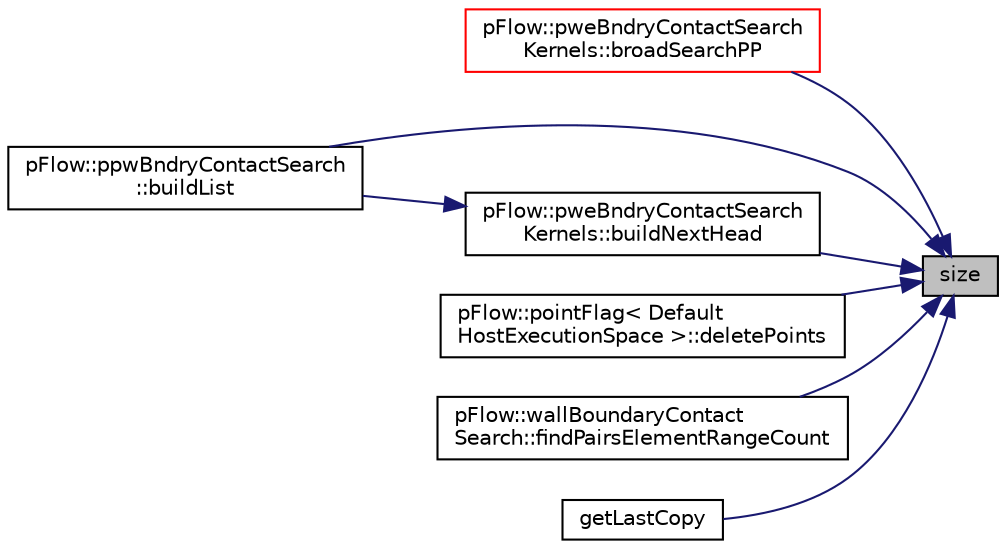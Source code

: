 digraph "size"
{
 // LATEX_PDF_SIZE
  edge [fontname="Helvetica",fontsize="10",labelfontname="Helvetica",labelfontsize="10"];
  node [fontname="Helvetica",fontsize="10",shape=record];
  rankdir="RL";
  Node1 [label="size",height=0.2,width=0.4,color="black", fillcolor="grey75", style="filled", fontcolor="black",tooltip=" "];
  Node1 -> Node2 [dir="back",color="midnightblue",fontsize="10",style="solid",fontname="Helvetica"];
  Node2 [label="pFlow::pweBndryContactSearch\lKernels::broadSearchPP",height=0.2,width=0.4,color="red", fillcolor="white", style="filled",URL="$namespacepFlow_1_1pweBndryContactSearchKernels.html#a068eb715735b6917ca9677c72899d182",tooltip=" "];
  Node1 -> Node4 [dir="back",color="midnightblue",fontsize="10",style="solid",fontname="Helvetica"];
  Node4 [label="pFlow::ppwBndryContactSearch\l::buildList",height=0.2,width=0.4,color="black", fillcolor="white", style="filled",URL="$classpFlow_1_1ppwBndryContactSearch.html#a6bc8b87d7b6f1107c9a6a8e1144c5d57",tooltip=" "];
  Node1 -> Node5 [dir="back",color="midnightblue",fontsize="10",style="solid",fontname="Helvetica"];
  Node5 [label="pFlow::pweBndryContactSearch\lKernels::buildNextHead",height=0.2,width=0.4,color="black", fillcolor="white", style="filled",URL="$namespacepFlow_1_1pweBndryContactSearchKernels.html#a4c6af89412ee80a1b3e4ef8f2d786d5b",tooltip=" "];
  Node5 -> Node4 [dir="back",color="midnightblue",fontsize="10",style="solid",fontname="Helvetica"];
  Node1 -> Node6 [dir="back",color="midnightblue",fontsize="10",style="solid",fontname="Helvetica"];
  Node6 [label="pFlow::pointFlag\< Default\lHostExecutionSpace \>::deletePoints",height=0.2,width=0.4,color="black", fillcolor="white", style="filled",URL="$classpFlow_1_1pointFlag.html#ad47bdecff66912192a37821c6b1d5977",tooltip=" "];
  Node1 -> Node7 [dir="back",color="midnightblue",fontsize="10",style="solid",fontname="Helvetica"];
  Node7 [label="pFlow::wallBoundaryContact\lSearch::findPairsElementRangeCount",height=0.2,width=0.4,color="black", fillcolor="white", style="filled",URL="$classpFlow_1_1wallBoundaryContactSearch.html#a6615ffc9d032f50cd53c04be56daaf91",tooltip=" "];
  Node1 -> Node8 [dir="back",color="midnightblue",fontsize="10",style="solid",fontname="Helvetica"];
  Node8 [label="getLastCopy",height=0.2,width=0.4,color="black", fillcolor="white", style="filled",URL="$classpFlow_1_1scatteredFieldAccess.html#a84764245855696a79b4945cbc84ddca5",tooltip=" "];
}
